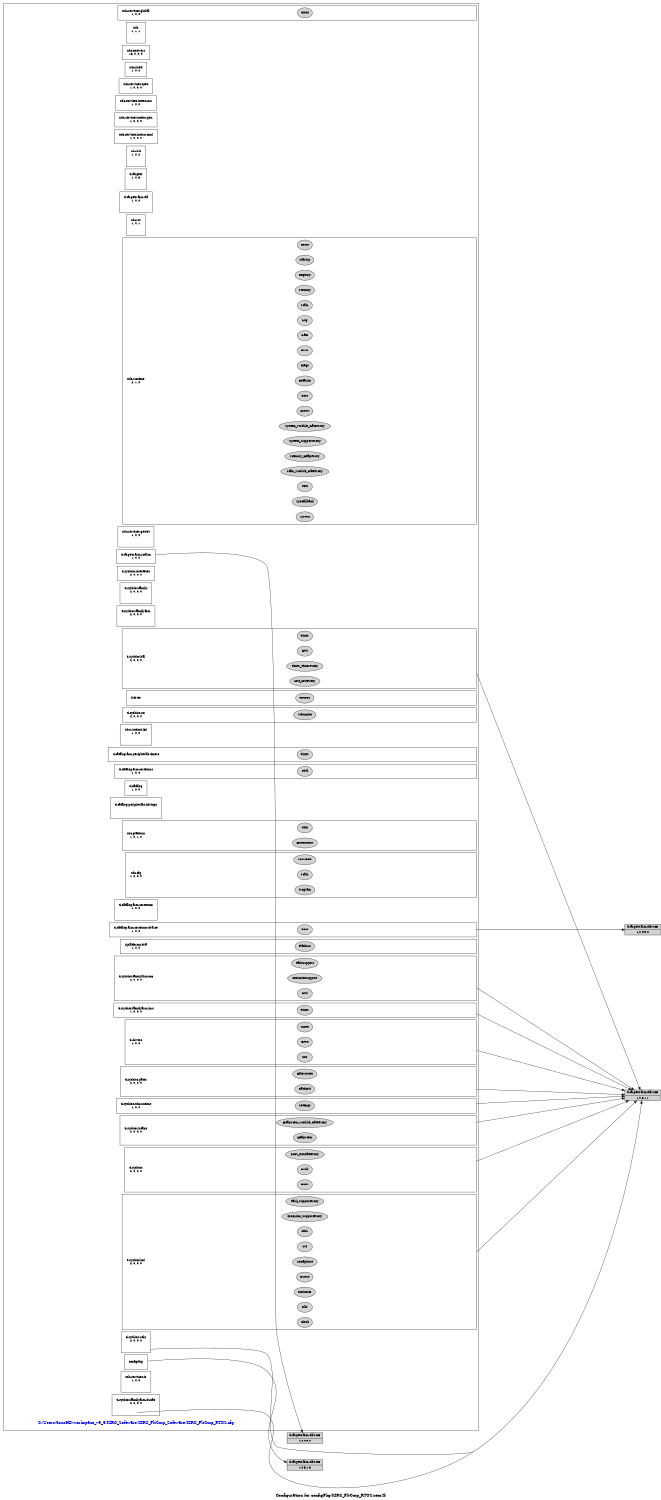 digraph configuration {
    size="7.5,10";
    rankdir=LR;
    ranksep=".50 equally";
    concentrate=true;
    compound=true;
    label="\nConfiguration for configPkg/KIRC_FltCmp_RTOS.xem4f"
  node [font=Helvetica, fontsize=14, fontcolor=black];  subgraph cluster0 {label=""; __cfg [label="C:/Users/asusHD/workspace_v5_5/KIRC_Software/KIRC_FltCmp_Software/KIRC_FltCmp_RTOS.cfg", color=white, fontcolor=blue];
    node [font=Helvetica, fontsize=10];    subgraph cluster1 {
        label="";
        xdc_services_global__top [shape=box,label="xdc.services.global\n1, 0, 0", color=white];
        xdc_services_global__bot [shape=point,label="", style=invis];
        xdc_services_global_Clock [style=filled,fillcolor=lightgray, label="Clock"];
        xdc_services_global__top -> xdc_services_global_Clock[style=invis];
        xdc_services_global_Clock -> xdc_services_global__bot[style=invis];
    }
    subgraph cluster2 {
        label="";
        xdc__top [shape=box,label="xdc\n1, 1, 1", color=white];
        xdc__bot [shape=point,label="", style=invis];
    }
    subgraph cluster3 {
        label="";
        xdc_corevers__top [shape=box,label="xdc.corevers\n16, 0, 2, 0", color=white];
    }
    subgraph cluster4 {
        label="";
        xdc_shelf__top [shape=box,label="xdc.shelf\n1, 0, 0", color=white];
    }
    subgraph cluster5 {
        label="";
        xdc_services_spec__top [shape=box,label="xdc.services.spec\n1, 0, 0, 0", color=white];
    }
    subgraph cluster6 {
        label="";
        xdc_services_intern_xsr__top [shape=box,label="xdc.services.intern.xsr\n1, 0, 0", color=white];
    }
    subgraph cluster7 {
        label="";
        xdc_services_intern_gen__top [shape=box,label="xdc.services.intern.gen\n1, 0, 0, 0", color=white];
    }
    subgraph cluster8 {
        label="";
        xdc_services_intern_cmd__top [shape=box,label="xdc.services.intern.cmd\n1, 0, 0, 0", color=white];
    }
    subgraph cluster9 {
        label="";
        xdc_bld__top [shape=box,label="xdc.bld\n1, 0, 2", color=white];
        xdc_bld__bot [shape=point,label="", style=invis];
    }
    subgraph cluster10 {
        label="";
        ti_targets__top [shape=box,label="ti.targets\n1, 0, 3", color=white];
        ti_targets__bot [shape=point,label="", style=invis];
    }
    subgraph cluster11 {
        label="";
        ti_targets_arm_elf__top [shape=box,label="ti.targets.arm.elf\n1, 0, 0", color=white];
        ti_targets_arm_elf__bot [shape=point,label="", style=invis];
    }
    subgraph cluster12 {
        label="";
        xdc_rov__top [shape=box,label="xdc.rov\n1, 0, 1", color=white];
        xdc_rov__bot [shape=point,label="", style=invis];
    }
    subgraph cluster13 {
        label="";
        xdc_runtime__top [shape=box,label="xdc.runtime\n2, 1, 0", color=white];
        xdc_runtime__bot [shape=point,label="", style=invis];
        xdc_runtime_Assert [style=filled,fillcolor=lightgray, label="Assert"];
        xdc_runtime__top -> xdc_runtime_Assert[style=invis];
        xdc_runtime_Assert -> xdc_runtime__bot[style=invis];
        xdc_runtime_Core [style=filled,fillcolor=lightgray, label="Core"];
        xdc_runtime__top -> xdc_runtime_Core[style=invis];
        xdc_runtime_Core -> xdc_runtime__bot[style=invis];
        xdc_runtime_Defaults [style=filled,fillcolor=lightgray, label="Defaults"];
        xdc_runtime__top -> xdc_runtime_Defaults[style=invis];
        xdc_runtime_Defaults -> xdc_runtime__bot[style=invis];
        xdc_runtime_Diags [style=filled,fillcolor=lightgray, label="Diags"];
        xdc_runtime__top -> xdc_runtime_Diags[style=invis];
        xdc_runtime_Diags -> xdc_runtime__bot[style=invis];
        xdc_runtime_Error [style=filled,fillcolor=lightgray, label="Error"];
        xdc_runtime__top -> xdc_runtime_Error[style=invis];
        xdc_runtime_Error -> xdc_runtime__bot[style=invis];
        xdc_runtime_Gate [style=filled,fillcolor=lightgray, label="Gate"];
        xdc_runtime__top -> xdc_runtime_Gate[style=invis];
        xdc_runtime_Gate -> xdc_runtime__bot[style=invis];
        xdc_runtime_Log [style=filled,fillcolor=lightgray, label="Log"];
        xdc_runtime__top -> xdc_runtime_Log[style=invis];
        xdc_runtime_Log -> xdc_runtime__bot[style=invis];
        xdc_runtime_Main [style=filled,fillcolor=lightgray, label="Main"];
        xdc_runtime__top -> xdc_runtime_Main[style=invis];
        xdc_runtime_Main -> xdc_runtime__bot[style=invis];
        xdc_runtime_Memory [style=filled,fillcolor=lightgray, label="Memory"];
        xdc_runtime__top -> xdc_runtime_Memory[style=invis];
        xdc_runtime_Memory -> xdc_runtime__bot[style=invis];
        xdc_runtime_Registry [style=filled,fillcolor=lightgray, label="Registry"];
        xdc_runtime__top -> xdc_runtime_Registry[style=invis];
        xdc_runtime_Registry -> xdc_runtime__bot[style=invis];
        xdc_runtime_Startup [style=filled,fillcolor=lightgray, label="Startup"];
        xdc_runtime__top -> xdc_runtime_Startup[style=invis];
        xdc_runtime_Startup -> xdc_runtime__bot[style=invis];
        xdc_runtime_Reset [style=filled,fillcolor=lightgray, label="Reset"];
        xdc_runtime__top -> xdc_runtime_Reset[style=invis];
        xdc_runtime_Reset -> xdc_runtime__bot[style=invis];
        xdc_runtime_System [style=filled,fillcolor=lightgray, label="System"];
        xdc_runtime__top -> xdc_runtime_System[style=invis];
        xdc_runtime_System -> xdc_runtime__bot[style=invis];
        xdc_runtime_SysCallback [style=filled,fillcolor=lightgray, label="SysCallback"];
        xdc_runtime__top -> xdc_runtime_SysCallback[style=invis];
        xdc_runtime_SysCallback -> xdc_runtime__bot[style=invis];
        xdc_runtime_Text [style=filled,fillcolor=lightgray, label="Text"];
        xdc_runtime__top -> xdc_runtime_Text[style=invis];
        xdc_runtime_Text -> xdc_runtime__bot[style=invis];
        xdc_runtime_Main_Module_GateProxy [style=filled,fillcolor=lightgray, label="Main_Module_GateProxy"];
        xdc_runtime__top -> xdc_runtime_Main_Module_GateProxy[style=invis];
        xdc_runtime_Main_Module_GateProxy -> xdc_runtime__bot[style=invis];
        xdc_runtime_Memory_HeapProxy [style=filled,fillcolor=lightgray, label="Memory_HeapProxy"];
        xdc_runtime__top -> xdc_runtime_Memory_HeapProxy[style=invis];
        xdc_runtime_Memory_HeapProxy -> xdc_runtime__bot[style=invis];
        xdc_runtime_System_SupportProxy [style=filled,fillcolor=lightgray, label="System_SupportProxy"];
        xdc_runtime__top -> xdc_runtime_System_SupportProxy[style=invis];
        xdc_runtime_System_SupportProxy -> xdc_runtime__bot[style=invis];
        xdc_runtime_System_Module_GateProxy [style=filled,fillcolor=lightgray, label="System_Module_GateProxy"];
        xdc_runtime__top -> xdc_runtime_System_Module_GateProxy[style=invis];
        xdc_runtime_System_Module_GateProxy -> xdc_runtime__bot[style=invis];
    }
    subgraph cluster14 {
        label="";
        xdc_services_getset__top [shape=box,label="xdc.services.getset\n1, 0, 0", color=white];
        xdc_services_getset__bot [shape=point,label="", style=invis];
    }
    subgraph cluster15 {
        label="";
        ti_targets_arm_rtsarm__top [shape=box,label="ti.targets.arm.rtsarm\n1, 0, 0", color=white];
    }
    subgraph cluster16 {
        label="";
        ti_sysbios_interfaces__top [shape=box,label="ti.sysbios.interfaces\n2, 0, 0, 0", color=white];
    }
    subgraph cluster17 {
        label="";
        ti_sysbios_family__top [shape=box,label="ti.sysbios.family\n2, 0, 0, 0", color=white];
        ti_sysbios_family__bot [shape=point,label="", style=invis];
    }
    subgraph cluster18 {
        label="";
        ti_sysbios_family_arm__top [shape=box,label="ti.sysbios.family.arm\n2, 0, 0, 0", color=white];
        ti_sysbios_family_arm__bot [shape=point,label="", style=invis];
    }
    subgraph cluster19 {
        label="";
        ti_sysbios_hal__top [shape=box,label="ti.sysbios.hal\n2, 0, 0, 0", color=white];
        ti_sysbios_hal__bot [shape=point,label="", style=invis];
        ti_sysbios_hal_Hwi [style=filled,fillcolor=lightgray, label="Hwi"];
        ti_sysbios_hal__top -> ti_sysbios_hal_Hwi[style=invis];
        ti_sysbios_hal_Hwi -> ti_sysbios_hal__bot[style=invis];
        ti_sysbios_hal_Timer [style=filled,fillcolor=lightgray, label="Timer"];
        ti_sysbios_hal__top -> ti_sysbios_hal_Timer[style=invis];
        ti_sysbios_hal_Timer -> ti_sysbios_hal__bot[style=invis];
        ti_sysbios_hal_Hwi_HwiProxy [style=filled,fillcolor=lightgray, label="Hwi_HwiProxy"];
        ti_sysbios_hal__top -> ti_sysbios_hal_Hwi_HwiProxy[style=invis];
        ti_sysbios_hal_Hwi_HwiProxy -> ti_sysbios_hal__bot[style=invis];
        ti_sysbios_hal_Timer_TimerProxy [style=filled,fillcolor=lightgray, label="Timer_TimerProxy"];
        ti_sysbios_hal__top -> ti_sysbios_hal_Timer_TimerProxy[style=invis];
        ti_sysbios_hal_Timer_TimerProxy -> ti_sysbios_hal__bot[style=invis];
    }
    subgraph cluster20 {
        label="";
        ti_tirtos__top [shape=box,label="ti.tirtos\n", color=white];
        ti_tirtos__bot [shape=point,label="", style=invis];
        ti_tirtos_TIRTOS [style=filled,fillcolor=lightgray, label="TIRTOS"];
        ti_tirtos__top -> ti_tirtos_TIRTOS[style=invis];
        ti_tirtos_TIRTOS -> ti_tirtos__bot[style=invis];
    }
    subgraph cluster21 {
        label="";
        ti_sysbios_rts__top [shape=box,label="ti.sysbios.rts\n2, 0, 0, 0", color=white];
        ti_sysbios_rts__bot [shape=point,label="", style=invis];
        ti_sysbios_rts_MemAlloc [style=filled,fillcolor=lightgray, label="MemAlloc"];
        ti_sysbios_rts__top -> ti_sysbios_rts_MemAlloc[style=invis];
        ti_sysbios_rts_MemAlloc -> ti_sysbios_rts__bot[style=invis];
    }
    subgraph cluster22 {
        label="";
        xdc_runtime_knl__top [shape=box,label="xdc.runtime.knl\n1, 0, 0", color=white];
        xdc_runtime_knl__bot [shape=point,label="", style=invis];
    }
    subgraph cluster23 {
        label="";
        ti_catalog_arm_peripherals_timers__top [shape=box,label="ti.catalog.arm.peripherals.timers\n", color=white];
        ti_catalog_arm_peripherals_timers__bot [shape=point,label="", style=invis];
        ti_catalog_arm_peripherals_timers_Timer [style=filled,fillcolor=lightgray, label="Timer"];
        ti_catalog_arm_peripherals_timers__top -> ti_catalog_arm_peripherals_timers_Timer[style=invis];
        ti_catalog_arm_peripherals_timers_Timer -> ti_catalog_arm_peripherals_timers__bot[style=invis];
    }
    subgraph cluster24 {
        label="";
        ti_catalog_arm_cortexm4__top [shape=box,label="ti.catalog.arm.cortexm4\n1, 0, 0", color=white];
        ti_catalog_arm_cortexm4__bot [shape=point,label="", style=invis];
        ti_catalog_arm_cortexm4_Tiva [style=filled,fillcolor=lightgray, label="Tiva"];
        ti_catalog_arm_cortexm4__top -> ti_catalog_arm_cortexm4_Tiva[style=invis];
        ti_catalog_arm_cortexm4_Tiva -> ti_catalog_arm_cortexm4__bot[style=invis];
    }
    subgraph cluster25 {
        label="";
        ti_catalog__top [shape=box,label="ti.catalog\n1, 0, 0", color=white];
    }
    subgraph cluster26 {
        label="";
        ti_catalog_peripherals_hdvicp2__top [shape=box,label="ti.catalog.peripherals.hdvicp2\n", color=white];
        ti_catalog_peripherals_hdvicp2__bot [shape=point,label="", style=invis];
    }
    subgraph cluster27 {
        label="";
        xdc_platform__top [shape=box,label="xdc.platform\n1, 0, 1, 0", color=white];
        xdc_platform__bot [shape=point,label="", style=invis];
        xdc_platform_ExeContext [style=filled,fillcolor=lightgray, label="ExeContext"];
        xdc_platform__top -> xdc_platform_ExeContext[style=invis];
        xdc_platform_ExeContext -> xdc_platform__bot[style=invis];
        xdc_platform_Utils [style=filled,fillcolor=lightgray, label="Utils"];
        xdc_platform__top -> xdc_platform_Utils[style=invis];
        xdc_platform_Utils -> xdc_platform__bot[style=invis];
    }
    subgraph cluster28 {
        label="";
        xdc_cfg__top [shape=box,label="xdc.cfg\n1, 0, 2, 0", color=white];
        xdc_cfg__bot [shape=point,label="", style=invis];
        xdc_cfg_Program [style=filled,fillcolor=lightgray, label="Program"];
        xdc_cfg__top -> xdc_cfg_Program[style=invis];
        xdc_cfg_Program -> xdc_cfg__bot[style=invis];
        xdc_cfg_Main [style=filled,fillcolor=lightgray, label="Main"];
        xdc_cfg__top -> xdc_cfg_Main[style=invis];
        xdc_cfg_Main -> xdc_cfg__bot[style=invis];
        xdc_cfg_SourceDir [style=filled,fillcolor=lightgray, label="SourceDir"];
        xdc_cfg__top -> xdc_cfg_SourceDir[style=invis];
        xdc_cfg_SourceDir -> xdc_cfg__bot[style=invis];
    }
    subgraph cluster29 {
        label="";
        ti_catalog_arm_cortexm3__top [shape=box,label="ti.catalog.arm.cortexm3\n1, 0, 0", color=white];
        ti_catalog_arm_cortexm3__bot [shape=point,label="", style=invis];
    }
    subgraph cluster30 {
        label="";
        ti_catalog_arm_cortexm4_tiva_ce__top [shape=box,label="ti.catalog.arm.cortexm4.tiva.ce\n1, 0, 0", color=white];
        ti_catalog_arm_cortexm4_tiva_ce__bot [shape=point,label="", style=invis];
        ti_catalog_arm_cortexm4_tiva_ce_Boot [style=filled,fillcolor=lightgray, label="Boot"];
        ti_catalog_arm_cortexm4_tiva_ce__top -> ti_catalog_arm_cortexm4_tiva_ce_Boot[style=invis];
        ti_catalog_arm_cortexm4_tiva_ce_Boot -> ti_catalog_arm_cortexm4_tiva_ce__bot[style=invis];
    }
    subgraph cluster31 {
        label="";
        ti_platforms_tiva__top [shape=box,label="ti.platforms.tiva\n1, 0, 0", color=white];
        ti_platforms_tiva__bot [shape=point,label="", style=invis];
        ti_platforms_tiva_Platform [style=filled,fillcolor=lightgray, label="Platform"];
        ti_platforms_tiva__top -> ti_platforms_tiva_Platform[style=invis];
        ti_platforms_tiva_Platform -> ti_platforms_tiva__bot[style=invis];
    }
    subgraph cluster32 {
        label="";
        ti_sysbios__top [shape=box,label="ti.sysbios\n2, 0, 0, 0", color=white];
        ti_sysbios__bot [shape=point,label="", style=invis];
        ti_sysbios_BIOS [style=filled,fillcolor=lightgray, label="BIOS"];
        ti_sysbios__top -> ti_sysbios_BIOS[style=invis];
        ti_sysbios_BIOS -> ti_sysbios__bot[style=invis];
        ti_sysbios_Build [style=filled,fillcolor=lightgray, label="Build"];
        ti_sysbios__top -> ti_sysbios_Build[style=invis];
        ti_sysbios_Build -> ti_sysbios__bot[style=invis];
        ti_sysbios_BIOS_RtsGateProxy [style=filled,fillcolor=lightgray, label="BIOS_RtsGateProxy"];
        ti_sysbios__top -> ti_sysbios_BIOS_RtsGateProxy[style=invis];
        ti_sysbios_BIOS_RtsGateProxy -> ti_sysbios__bot[style=invis];
    }
    subgraph cluster33 {
        label="";
        ti_sysbios_knl__top [shape=box,label="ti.sysbios.knl\n2, 0, 0, 0", color=white];
        ti_sysbios_knl__bot [shape=point,label="", style=invis];
        ti_sysbios_knl_Clock [style=filled,fillcolor=lightgray, label="Clock"];
        ti_sysbios_knl__top -> ti_sysbios_knl_Clock[style=invis];
        ti_sysbios_knl_Clock -> ti_sysbios_knl__bot[style=invis];
        ti_sysbios_knl_Idle [style=filled,fillcolor=lightgray, label="Idle"];
        ti_sysbios_knl__top -> ti_sysbios_knl_Idle[style=invis];
        ti_sysbios_knl_Idle -> ti_sysbios_knl__bot[style=invis];
        ti_sysbios_knl_Intrinsics [style=filled,fillcolor=lightgray, label="Intrinsics"];
        ti_sysbios_knl__top -> ti_sysbios_knl_Intrinsics[style=invis];
        ti_sysbios_knl_Intrinsics -> ti_sysbios_knl__bot[style=invis];
        ti_sysbios_knl_Queue [style=filled,fillcolor=lightgray, label="Queue"];
        ti_sysbios_knl__top -> ti_sysbios_knl_Queue[style=invis];
        ti_sysbios_knl_Queue -> ti_sysbios_knl__bot[style=invis];
        ti_sysbios_knl_Semaphore [style=filled,fillcolor=lightgray, label="Semaphore"];
        ti_sysbios_knl__top -> ti_sysbios_knl_Semaphore[style=invis];
        ti_sysbios_knl_Semaphore -> ti_sysbios_knl__bot[style=invis];
        ti_sysbios_knl_Swi [style=filled,fillcolor=lightgray, label="Swi"];
        ti_sysbios_knl__top -> ti_sysbios_knl_Swi[style=invis];
        ti_sysbios_knl_Swi -> ti_sysbios_knl__bot[style=invis];
        ti_sysbios_knl_Task [style=filled,fillcolor=lightgray, label="Task"];
        ti_sysbios_knl__top -> ti_sysbios_knl_Task[style=invis];
        ti_sysbios_knl_Task -> ti_sysbios_knl__bot[style=invis];
        ti_sysbios_knl_Intrinsics_SupportProxy [style=filled,fillcolor=lightgray, label="Intrinsics_SupportProxy"];
        ti_sysbios_knl__top -> ti_sysbios_knl_Intrinsics_SupportProxy[style=invis];
        ti_sysbios_knl_Intrinsics_SupportProxy -> ti_sysbios_knl__bot[style=invis];
        ti_sysbios_knl_Task_SupportProxy [style=filled,fillcolor=lightgray, label="Task_SupportProxy"];
        ti_sysbios_knl__top -> ti_sysbios_knl_Task_SupportProxy[style=invis];
        ti_sysbios_knl_Task_SupportProxy -> ti_sysbios_knl__bot[style=invis];
    }
    subgraph cluster34 {
        label="";
        ti_sysbios_family_arm_m3__top [shape=box,label="ti.sysbios.family.arm.m3\n2, 0, 0, 0", color=white];
        ti_sysbios_family_arm_m3__bot [shape=point,label="", style=invis];
        ti_sysbios_family_arm_m3_Hwi [style=filled,fillcolor=lightgray, label="Hwi"];
        ti_sysbios_family_arm_m3__top -> ti_sysbios_family_arm_m3_Hwi[style=invis];
        ti_sysbios_family_arm_m3_Hwi -> ti_sysbios_family_arm_m3__bot[style=invis];
        ti_sysbios_family_arm_m3_IntrinsicsSupport [style=filled,fillcolor=lightgray, label="IntrinsicsSupport"];
        ti_sysbios_family_arm_m3__top -> ti_sysbios_family_arm_m3_IntrinsicsSupport[style=invis];
        ti_sysbios_family_arm_m3_IntrinsicsSupport -> ti_sysbios_family_arm_m3__bot[style=invis];
        ti_sysbios_family_arm_m3_TaskSupport [style=filled,fillcolor=lightgray, label="TaskSupport"];
        ti_sysbios_family_arm_m3__top -> ti_sysbios_family_arm_m3_TaskSupport[style=invis];
        ti_sysbios_family_arm_m3_TaskSupport -> ti_sysbios_family_arm_m3__bot[style=invis];
    }
    subgraph cluster35 {
        label="";
        ti_sysbios_family_arm_lm4__top [shape=box,label="ti.sysbios.family.arm.lm4\n1, 0, 0, 0", color=white];
        ti_sysbios_family_arm_lm4__bot [shape=point,label="", style=invis];
        ti_sysbios_family_arm_lm4_Timer [style=filled,fillcolor=lightgray, label="Timer"];
        ti_sysbios_family_arm_lm4__top -> ti_sysbios_family_arm_lm4_Timer[style=invis];
        ti_sysbios_family_arm_lm4_Timer -> ti_sysbios_family_arm_lm4__bot[style=invis];
    }
    subgraph cluster36 {
        label="";
        ti_drivers__top [shape=box,label="ti.drivers\n1, 0, 0", color=white];
        ti_drivers__bot [shape=point,label="", style=invis];
        ti_drivers_I2C [style=filled,fillcolor=lightgray, label="I2C"];
        ti_drivers__top -> ti_drivers_I2C[style=invis];
        ti_drivers_I2C -> ti_drivers__bot[style=invis];
        ti_drivers_GPIO [style=filled,fillcolor=lightgray, label="GPIO"];
        ti_drivers__top -> ti_drivers_GPIO[style=invis];
        ti_drivers_GPIO -> ti_drivers__bot[style=invis];
        ti_drivers_UART [style=filled,fillcolor=lightgray, label="UART"];
        ti_drivers__top -> ti_drivers_UART[style=invis];
        ti_drivers_UART -> ti_drivers__bot[style=invis];
    }
    subgraph cluster37 {
        label="";
        ti_sysbios_gates__top [shape=box,label="ti.sysbios.gates\n2, 0, 0, 0", color=white];
        ti_sysbios_gates__bot [shape=point,label="", style=invis];
        ti_sysbios_gates_GateHwi [style=filled,fillcolor=lightgray, label="GateHwi"];
        ti_sysbios_gates__top -> ti_sysbios_gates_GateHwi[style=invis];
        ti_sysbios_gates_GateHwi -> ti_sysbios_gates__bot[style=invis];
        ti_sysbios_gates_GateMutex [style=filled,fillcolor=lightgray, label="GateMutex"];
        ti_sysbios_gates__top -> ti_sysbios_gates_GateMutex[style=invis];
        ti_sysbios_gates_GateMutex -> ti_sysbios_gates__bot[style=invis];
    }
    subgraph cluster38 {
        label="";
        ti_sysbios_xdcruntime__top [shape=box,label="ti.sysbios.xdcruntime\n1, 0, 0", color=white];
        ti_sysbios_xdcruntime__bot [shape=point,label="", style=invis];
        ti_sysbios_xdcruntime_Settings [style=filled,fillcolor=lightgray, label="Settings"];
        ti_sysbios_xdcruntime__top -> ti_sysbios_xdcruntime_Settings[style=invis];
        ti_sysbios_xdcruntime_Settings -> ti_sysbios_xdcruntime__bot[style=invis];
    }
    subgraph cluster39 {
        label="";
        ti_sysbios_heaps__top [shape=box,label="ti.sysbios.heaps\n2, 0, 0, 0", color=white];
        ti_sysbios_heaps__bot [shape=point,label="", style=invis];
        ti_sysbios_heaps_HeapMem [style=filled,fillcolor=lightgray, label="HeapMem"];
        ti_sysbios_heaps__top -> ti_sysbios_heaps_HeapMem[style=invis];
        ti_sysbios_heaps_HeapMem -> ti_sysbios_heaps__bot[style=invis];
        ti_sysbios_heaps_HeapMem_Module_GateProxy [style=filled,fillcolor=lightgray, label="HeapMem_Module_GateProxy"];
        ti_sysbios_heaps__top -> ti_sysbios_heaps_HeapMem_Module_GateProxy[style=invis];
        ti_sysbios_heaps_HeapMem_Module_GateProxy -> ti_sysbios_heaps__bot[style=invis];
    }
    subgraph cluster40 {
        label="";
        ti_sysbios_utils__top [shape=box,label="ti.sysbios.utils\n2, 0, 0, 0", color=white];
        ti_sysbios_utils__bot [shape=point,label="", style=invis];
    }
    subgraph cluster41 {
        label="";
        configPkg__top [shape=box,label="configPkg\n", color=white];
    }
    subgraph cluster42 {
        label="";
        xdc_services_io__top [shape=box,label="xdc.services.io\n1, 0, 0", color=white];
        xdc_services_io__bot [shape=point,label="", style=invis];
    }
    subgraph cluster43 {
        label="";
        ti_sysbios_family_arm_ducati__top [shape=box,label="ti.sysbios.family.arm.ducati\n2, 0, 0, 0", color=white];
        ti_sysbios_family_arm_ducati__bot [shape=point,label="", style=invis];
    }
  }
  node [font=Helvetica, fontsize=10];
    ti_targets_arm_elf_M4F__1_0_4__9_0 [shape=record,label="ti.targets.arm.elf.M4F|1,0,4.9,0",style=filled, fillcolor=lightgrey];
    ti_targets_arm_rtsarm__top -> ti_targets_arm_elf_M4F__1_0_4__9_0 [ltail=cluster15];
    ti_targets_arm_elf_M4F__1_0_5__1_1 [shape=record,label="ti.targets.arm.elf.M4F|1,0,5.1,1",style=filled, fillcolor=lightgrey];
    ti_sysbios_hal__bot -> ti_targets_arm_elf_M4F__1_0_5__1_1 [ltail=cluster19];
    ti_targets_arm_elf_M4F__1_0_4__9_4 [shape=record,label="ti.targets.arm.elf.M4F|1,0,4.9,4",style=filled, fillcolor=lightgrey];
    ti_catalog_arm_cortexm4_tiva_ce__bot -> ti_targets_arm_elf_M4F__1_0_4__9_4 [ltail=cluster30];
    ti_targets_arm_elf_M4F__1_0_5__1_1 [shape=record,label="ti.targets.arm.elf.M4F|1,0,5.1,1",style=filled, fillcolor=lightgrey];
    ti_sysbios__bot -> ti_targets_arm_elf_M4F__1_0_5__1_1 [ltail=cluster32];
    ti_targets_arm_elf_M4F__1_0_5__1_1 [shape=record,label="ti.targets.arm.elf.M4F|1,0,5.1,1",style=filled, fillcolor=lightgrey];
    ti_sysbios_knl__bot -> ti_targets_arm_elf_M4F__1_0_5__1_1 [ltail=cluster33];
    ti_targets_arm_elf_M4F__1_0_5__1_1 [shape=record,label="ti.targets.arm.elf.M4F|1,0,5.1,1",style=filled, fillcolor=lightgrey];
    ti_sysbios_family_arm_m3__bot -> ti_targets_arm_elf_M4F__1_0_5__1_1 [ltail=cluster34];
    ti_targets_arm_elf_M4F__1_0_5__1_1 [shape=record,label="ti.targets.arm.elf.M4F|1,0,5.1,1",style=filled, fillcolor=lightgrey];
    ti_sysbios_family_arm_lm4__bot -> ti_targets_arm_elf_M4F__1_0_5__1_1 [ltail=cluster35];
    ti_targets_arm_elf_M4F__1_0_5__1_1 [shape=record,label="ti.targets.arm.elf.M4F|1,0,5.1,1",style=filled, fillcolor=lightgrey];
    ti_drivers__bot -> ti_targets_arm_elf_M4F__1_0_5__1_1 [ltail=cluster36];
    ti_targets_arm_elf_M4F__1_0_5__1_1 [shape=record,label="ti.targets.arm.elf.M4F|1,0,5.1,1",style=filled, fillcolor=lightgrey];
    ti_sysbios_gates__bot -> ti_targets_arm_elf_M4F__1_0_5__1_1 [ltail=cluster37];
    ti_targets_arm_elf_M4F__1_0_5__1_1 [shape=record,label="ti.targets.arm.elf.M4F|1,0,5.1,1",style=filled, fillcolor=lightgrey];
    ti_sysbios_xdcruntime__bot -> ti_targets_arm_elf_M4F__1_0_5__1_1 [ltail=cluster38];
    ti_targets_arm_elf_M4F__1_0_5__1_1 [shape=record,label="ti.targets.arm.elf.M4F|1,0,5.1,1",style=filled, fillcolor=lightgrey];
    ti_sysbios_heaps__bot -> ti_targets_arm_elf_M4F__1_0_5__1_1 [ltail=cluster39];
    ti_targets_arm_elf_M4F__1_0_5__1_1 [shape=record,label="ti.targets.arm.elf.M4F|1,0,5.1,1",style=filled, fillcolor=lightgrey];
    ti_sysbios_utils__bot -> ti_targets_arm_elf_M4F__1_0_5__1_1 [ltail=cluster40];
    ti_targets_arm_elf_M4F__1_0_5__1_3 [shape=record,label="ti.targets.arm.elf.M4F|1,0,5.1,3",style=filled, fillcolor=lightgrey];
    configPkg__top -> ti_targets_arm_elf_M4F__1_0_5__1_3 [ltail=cluster41];
    ti_targets_arm_elf_M4F__1_0_5__1_1 [shape=record,label="ti.targets.arm.elf.M4F|1,0,5.1,1",style=filled, fillcolor=lightgrey];
    ti_sysbios_family_arm_ducati__bot -> ti_targets_arm_elf_M4F__1_0_5__1_1 [ltail=cluster43];
}

